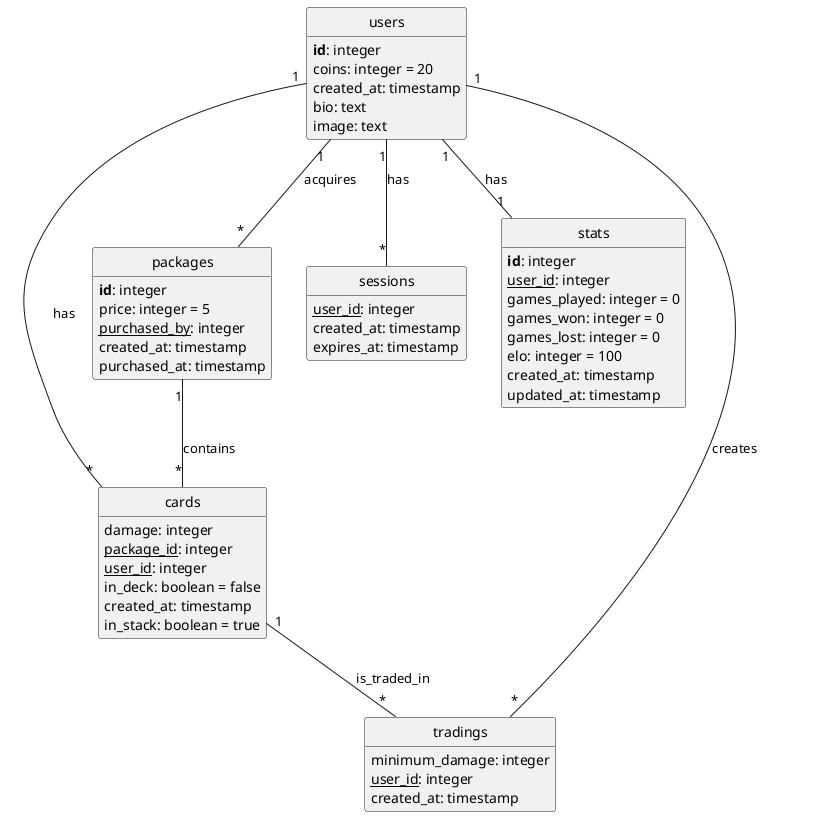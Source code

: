 @startuml

!define table(x) class x << (T,#FFAAAA) >>
!define primary_key(x) <b>x</b>
!define foreign_key(x) <u>x</u>

hide circle
hide methods

table(users) {
    primary_key(id): integer
    username: varchar(50)
    password_hash: varchar(255)
    coins: integer = 20
    created_at: timestamp
    display_name: varchar(255)
    bio: text
    image: text
}

table(cards) {
    primary_key(id): varchar(36)
    name: varchar(255)
    damage: integer
    element_type: varchar(50)
    foreign_key(package_id): integer
    foreign_key(user_id): integer
    in_deck: boolean = false
    created_at: timestamp
    in_stack: boolean = true
}

table(packages) {
    primary_key(id): integer
    price: integer = 5
    foreign_key(purchased_by): integer
    created_at: timestamp
    purchased_at: timestamp
}

table(sessions) {
    primary_key(token): varchar(255)
    foreign_key(user_id): integer
    created_at: timestamp
    expires_at: timestamp
}

table(stats) {
    primary_key(id): integer
    foreign_key(user_id): integer
    games_played: integer = 0
    games_won: integer = 0
    games_lost: integer = 0
    elo: integer = 100
    created_at: timestamp
    updated_at: timestamp
}

table(tradings) {
    primary_key(id): varchar(36)
    foreign_key(card_to_trade): varchar(36)
    type: varchar(50)
    minimum_damage: integer
    foreign_key(user_id): integer
    created_at: timestamp
}

users "1" -- "*" cards : has
users "1" -- "*" sessions : has
users "1" -- "1" stats : has
users "1" -- "*" packages : acquires
users "1" -- "*" tradings : creates
packages "1" -- "*" cards : contains
cards "1" -- "*" tradings : is_traded_in

@enduml